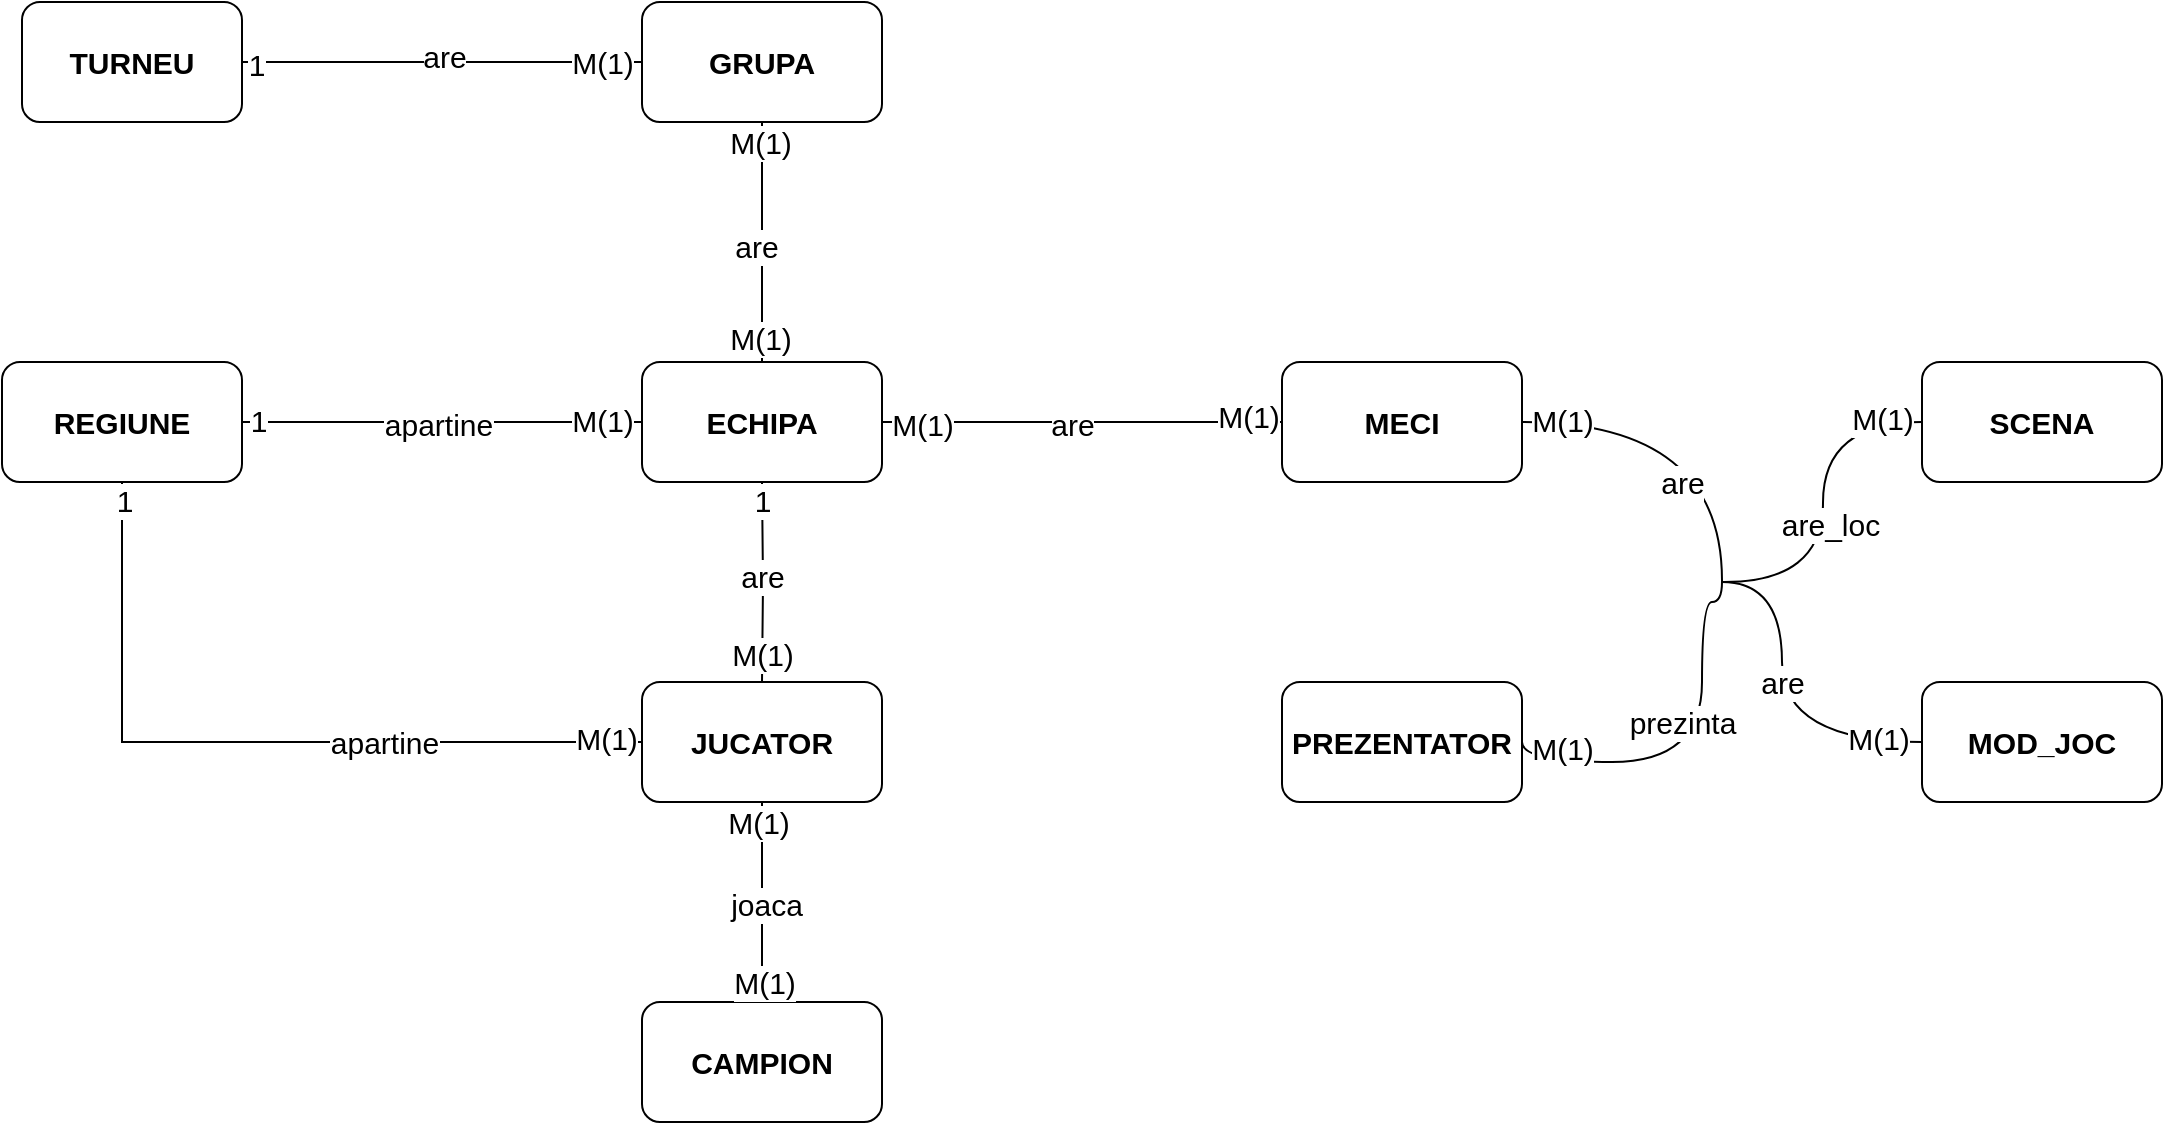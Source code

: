 <mxfile version="20.7.4" type="device"><diagram id="R2lEEEUBdFMjLlhIrx00" name="Page-1"><mxGraphModel dx="2092" dy="796" grid="1" gridSize="10" guides="1" tooltips="1" connect="1" arrows="1" fold="1" page="1" pageScale="1" pageWidth="850" pageHeight="1100" math="0" shadow="0" extFonts="Permanent Marker^https://fonts.googleapis.com/css?family=Permanent+Marker"><root><mxCell id="0"/><mxCell id="1" parent="0"/><mxCell id="bKocA8PS-x1ZpzZ0jTwm-57" value="&lt;b&gt;&lt;font style=&quot;font-size: 15px;&quot;&gt;REGIUNE&lt;/font&gt;&lt;/b&gt;" style="rounded=1;whiteSpace=wrap;html=1;" vertex="1" parent="1"><mxGeometry x="-440" y="440" width="120" height="60" as="geometry"/></mxCell><mxCell id="bKocA8PS-x1ZpzZ0jTwm-58" value="&lt;b&gt;&lt;font style=&quot;font-size: 15px;&quot;&gt;ECHIPA&lt;/font&gt;&lt;/b&gt;" style="rounded=1;whiteSpace=wrap;html=1;" vertex="1" parent="1"><mxGeometry x="-120" y="440" width="120" height="60" as="geometry"/></mxCell><mxCell id="bKocA8PS-x1ZpzZ0jTwm-59" value="&lt;b&gt;&lt;font style=&quot;font-size: 15px;&quot;&gt;JUCATOR&lt;/font&gt;&lt;/b&gt;" style="rounded=1;whiteSpace=wrap;html=1;" vertex="1" parent="1"><mxGeometry x="-120" y="600" width="120" height="60" as="geometry"/></mxCell><mxCell id="bKocA8PS-x1ZpzZ0jTwm-74" style="edgeStyle=orthogonalEdgeStyle;rounded=0;orthogonalLoop=1;jettySize=auto;html=1;strokeColor=default;fontSize=15;startArrow=none;startFill=0;endArrow=none;endFill=0;" edge="1" parent="1" source="bKocA8PS-x1ZpzZ0jTwm-60"><mxGeometry relative="1" as="geometry"><mxPoint x="-60" y="760" as="targetPoint"/></mxGeometry></mxCell><mxCell id="bKocA8PS-x1ZpzZ0jTwm-60" value="&lt;b&gt;&lt;font style=&quot;font-size: 15px;&quot;&gt;CAMPION&lt;/font&gt;&lt;/b&gt;" style="rounded=1;whiteSpace=wrap;html=1;" vertex="1" parent="1"><mxGeometry x="-120" y="760" width="120" height="60" as="geometry"/></mxCell><mxCell id="bKocA8PS-x1ZpzZ0jTwm-61" value="&lt;b&gt;&lt;font style=&quot;font-size: 15px;&quot;&gt;MECI&lt;/font&gt;&lt;/b&gt;" style="rounded=1;whiteSpace=wrap;html=1;" vertex="1" parent="1"><mxGeometry x="200" y="440" width="120" height="60" as="geometry"/></mxCell><mxCell id="bKocA8PS-x1ZpzZ0jTwm-62" value="&lt;b&gt;&lt;font style=&quot;font-size: 15px;&quot;&gt;PREZENTATOR&lt;/font&gt;&lt;/b&gt;" style="rounded=1;whiteSpace=wrap;html=1;" vertex="1" parent="1"><mxGeometry x="200" y="600" width="120" height="60" as="geometry"/></mxCell><mxCell id="bKocA8PS-x1ZpzZ0jTwm-63" value="&lt;b&gt;&lt;font style=&quot;font-size: 15px;&quot;&gt;SCENA&lt;/font&gt;&lt;/b&gt;" style="rounded=1;whiteSpace=wrap;html=1;" vertex="1" parent="1"><mxGeometry x="520" y="440" width="120" height="60" as="geometry"/></mxCell><mxCell id="bKocA8PS-x1ZpzZ0jTwm-64" value="&lt;b&gt;&lt;font style=&quot;font-size: 15px;&quot;&gt;MOD_JOC&lt;/font&gt;&lt;/b&gt;" style="rounded=1;whiteSpace=wrap;html=1;" vertex="1" parent="1"><mxGeometry x="520" y="600" width="120" height="60" as="geometry"/></mxCell><mxCell id="bKocA8PS-x1ZpzZ0jTwm-65" value="&lt;b&gt;TURNEU&lt;/b&gt;" style="rounded=1;whiteSpace=wrap;html=1;fontSize=15;" vertex="1" parent="1"><mxGeometry x="-430" y="260" width="110" height="60" as="geometry"/></mxCell><mxCell id="bKocA8PS-x1ZpzZ0jTwm-68" value="" style="edgeStyle=orthogonalEdgeStyle;orthogonalLoop=1;jettySize=auto;html=1;fontSize=15;entryX=1;entryY=0.5;entryDx=0;entryDy=0;strokeColor=default;rounded=0;startArrow=none;startFill=0;endArrow=none;endFill=0;" edge="1" parent="1" source="bKocA8PS-x1ZpzZ0jTwm-66" target="bKocA8PS-x1ZpzZ0jTwm-65"><mxGeometry relative="1" as="geometry"><mxPoint x="-220" y="290" as="targetPoint"/></mxGeometry></mxCell><mxCell id="bKocA8PS-x1ZpzZ0jTwm-83" value="are" style="edgeLabel;html=1;align=center;verticalAlign=middle;resizable=0;points=[];fontSize=15;" vertex="1" connectable="0" parent="bKocA8PS-x1ZpzZ0jTwm-68"><mxGeometry x="-0.01" y="-3" relative="1" as="geometry"><mxPoint as="offset"/></mxGeometry></mxCell><mxCell id="bKocA8PS-x1ZpzZ0jTwm-95" value="1" style="edgeLabel;html=1;align=center;verticalAlign=middle;resizable=0;points=[];fontSize=15;" vertex="1" connectable="0" parent="bKocA8PS-x1ZpzZ0jTwm-68"><mxGeometry x="0.93" y="1" relative="1" as="geometry"><mxPoint as="offset"/></mxGeometry></mxCell><mxCell id="bKocA8PS-x1ZpzZ0jTwm-96" value="M(1)" style="edgeLabel;html=1;align=center;verticalAlign=middle;resizable=0;points=[];fontSize=15;" vertex="1" connectable="0" parent="bKocA8PS-x1ZpzZ0jTwm-68"><mxGeometry x="-0.92" relative="1" as="geometry"><mxPoint x="-12" as="offset"/></mxGeometry></mxCell><mxCell id="bKocA8PS-x1ZpzZ0jTwm-66" value="&lt;b&gt;GRUPA&lt;/b&gt;" style="rounded=1;whiteSpace=wrap;html=1;fontSize=15;" vertex="1" parent="1"><mxGeometry x="-120" y="260" width="120" height="60" as="geometry"/></mxCell><mxCell id="bKocA8PS-x1ZpzZ0jTwm-69" value="" style="edgeStyle=orthogonalEdgeStyle;orthogonalLoop=1;jettySize=auto;html=1;fontSize=15;entryX=0.5;entryY=0;entryDx=0;entryDy=0;strokeColor=default;rounded=0;startArrow=none;startFill=0;endArrow=none;endFill=0;exitX=0.5;exitY=1;exitDx=0;exitDy=0;" edge="1" parent="1" source="bKocA8PS-x1ZpzZ0jTwm-66" target="bKocA8PS-x1ZpzZ0jTwm-58"><mxGeometry relative="1" as="geometry"><mxPoint x="-110" y="400" as="sourcePoint"/><mxPoint x="-310" y="400" as="targetPoint"/></mxGeometry></mxCell><mxCell id="bKocA8PS-x1ZpzZ0jTwm-84" value="are" style="edgeLabel;html=1;align=center;verticalAlign=middle;resizable=0;points=[];fontSize=15;" vertex="1" connectable="0" parent="bKocA8PS-x1ZpzZ0jTwm-69"><mxGeometry x="0.033" y="-3" relative="1" as="geometry"><mxPoint as="offset"/></mxGeometry></mxCell><mxCell id="bKocA8PS-x1ZpzZ0jTwm-97" value="M(1)" style="edgeLabel;html=1;align=center;verticalAlign=middle;resizable=0;points=[];fontSize=15;" vertex="1" connectable="0" parent="bKocA8PS-x1ZpzZ0jTwm-69"><mxGeometry x="-0.883" y="-1" relative="1" as="geometry"><mxPoint y="3" as="offset"/></mxGeometry></mxCell><mxCell id="bKocA8PS-x1ZpzZ0jTwm-98" value="M(1)" style="edgeLabel;html=1;align=center;verticalAlign=middle;resizable=0;points=[];fontSize=15;" vertex="1" connectable="0" parent="bKocA8PS-x1ZpzZ0jTwm-69"><mxGeometry x="0.8" y="-1" relative="1" as="geometry"><mxPoint as="offset"/></mxGeometry></mxCell><mxCell id="bKocA8PS-x1ZpzZ0jTwm-72" value="" style="edgeStyle=orthogonalEdgeStyle;orthogonalLoop=1;jettySize=auto;html=1;fontSize=15;entryX=0.5;entryY=0;entryDx=0;entryDy=0;strokeColor=default;rounded=0;startArrow=none;startFill=0;endArrow=none;endFill=0;" edge="1" parent="1" target="bKocA8PS-x1ZpzZ0jTwm-59"><mxGeometry relative="1" as="geometry"><mxPoint x="-60" y="500" as="sourcePoint"/><mxPoint x="-50" y="450" as="targetPoint"/></mxGeometry></mxCell><mxCell id="bKocA8PS-x1ZpzZ0jTwm-88" value="are" style="edgeLabel;html=1;align=center;verticalAlign=middle;resizable=0;points=[];fontSize=15;" vertex="1" connectable="0" parent="bKocA8PS-x1ZpzZ0jTwm-72"><mxGeometry x="-0.06" y="-1" relative="1" as="geometry"><mxPoint as="offset"/></mxGeometry></mxCell><mxCell id="bKocA8PS-x1ZpzZ0jTwm-101" value="1" style="edgeLabel;html=1;align=center;verticalAlign=middle;resizable=0;points=[];fontSize=15;" vertex="1" connectable="0" parent="bKocA8PS-x1ZpzZ0jTwm-72"><mxGeometry x="-0.82" relative="1" as="geometry"><mxPoint as="offset"/></mxGeometry></mxCell><mxCell id="bKocA8PS-x1ZpzZ0jTwm-112" value="M(1)" style="edgeLabel;html=1;align=center;verticalAlign=middle;resizable=0;points=[];fontSize=15;" vertex="1" connectable="0" parent="bKocA8PS-x1ZpzZ0jTwm-72"><mxGeometry x="0.72" relative="1" as="geometry"><mxPoint as="offset"/></mxGeometry></mxCell><mxCell id="bKocA8PS-x1ZpzZ0jTwm-73" value="" style="edgeStyle=orthogonalEdgeStyle;orthogonalLoop=1;jettySize=auto;html=1;fontSize=15;strokeColor=default;rounded=0;startArrow=none;startFill=0;endArrow=none;endFill=0;" edge="1" parent="1" source="bKocA8PS-x1ZpzZ0jTwm-59"><mxGeometry relative="1" as="geometry"><mxPoint x="-50" y="510" as="sourcePoint"/><mxPoint x="-60" y="750" as="targetPoint"/></mxGeometry></mxCell><mxCell id="bKocA8PS-x1ZpzZ0jTwm-94" value="joaca" style="edgeLabel;html=1;align=center;verticalAlign=middle;resizable=0;points=[];fontSize=15;" vertex="1" connectable="0" parent="bKocA8PS-x1ZpzZ0jTwm-73"><mxGeometry x="0.133" y="1" relative="1" as="geometry"><mxPoint as="offset"/></mxGeometry></mxCell><mxCell id="bKocA8PS-x1ZpzZ0jTwm-104" value="M(1)" style="edgeLabel;html=1;align=center;verticalAlign=middle;resizable=0;points=[];fontSize=15;" vertex="1" connectable="0" parent="bKocA8PS-x1ZpzZ0jTwm-73"><mxGeometry x="0.8" y="1" relative="1" as="geometry"><mxPoint y="9" as="offset"/></mxGeometry></mxCell><mxCell id="bKocA8PS-x1ZpzZ0jTwm-105" value="M(1)" style="edgeLabel;html=1;align=center;verticalAlign=middle;resizable=0;points=[];fontSize=15;" vertex="1" connectable="0" parent="bKocA8PS-x1ZpzZ0jTwm-73"><mxGeometry x="-0.778" y="-2" relative="1" as="geometry"><mxPoint as="offset"/></mxGeometry></mxCell><mxCell id="bKocA8PS-x1ZpzZ0jTwm-75" value="" style="edgeStyle=orthogonalEdgeStyle;orthogonalLoop=1;jettySize=auto;html=1;fontSize=15;strokeColor=default;rounded=0;startArrow=none;startFill=0;endArrow=none;endFill=0;exitX=1;exitY=0.5;exitDx=0;exitDy=0;entryX=0;entryY=0.5;entryDx=0;entryDy=0;" edge="1" parent="1" source="bKocA8PS-x1ZpzZ0jTwm-57" target="bKocA8PS-x1ZpzZ0jTwm-58"><mxGeometry relative="1" as="geometry"><mxPoint x="-310" y="470" as="sourcePoint"/><mxPoint x="-130" y="470" as="targetPoint"/></mxGeometry></mxCell><mxCell id="bKocA8PS-x1ZpzZ0jTwm-85" value="apartine" style="edgeLabel;html=1;align=center;verticalAlign=middle;resizable=0;points=[];fontSize=15;" vertex="1" connectable="0" parent="bKocA8PS-x1ZpzZ0jTwm-75"><mxGeometry x="-0.02" y="-1" relative="1" as="geometry"><mxPoint as="offset"/></mxGeometry></mxCell><mxCell id="bKocA8PS-x1ZpzZ0jTwm-99" value="1" style="edgeLabel;html=1;align=center;verticalAlign=middle;resizable=0;points=[];fontSize=15;" vertex="1" connectable="0" parent="bKocA8PS-x1ZpzZ0jTwm-75"><mxGeometry x="-0.92" y="1" relative="1" as="geometry"><mxPoint as="offset"/></mxGeometry></mxCell><mxCell id="bKocA8PS-x1ZpzZ0jTwm-102" value="M(1)" style="edgeLabel;html=1;align=center;verticalAlign=middle;resizable=0;points=[];fontSize=15;" vertex="1" connectable="0" parent="bKocA8PS-x1ZpzZ0jTwm-75"><mxGeometry x="0.85" y="1" relative="1" as="geometry"><mxPoint x="-5" as="offset"/></mxGeometry></mxCell><mxCell id="bKocA8PS-x1ZpzZ0jTwm-77" value="" style="edgeStyle=orthogonalEdgeStyle;orthogonalLoop=1;jettySize=auto;html=1;fontSize=15;strokeColor=default;rounded=0;startArrow=none;startFill=0;endArrow=none;endFill=0;exitX=1;exitY=0.5;exitDx=0;exitDy=0;entryX=0;entryY=0.5;entryDx=0;entryDy=0;" edge="1" parent="1" source="bKocA8PS-x1ZpzZ0jTwm-58" target="bKocA8PS-x1ZpzZ0jTwm-61"><mxGeometry relative="1" as="geometry"><mxPoint x="-310" y="480" as="sourcePoint"/><mxPoint x="-110" y="480" as="targetPoint"/></mxGeometry></mxCell><mxCell id="bKocA8PS-x1ZpzZ0jTwm-89" value="are" style="edgeLabel;html=1;align=center;verticalAlign=middle;resizable=0;points=[];fontSize=15;" vertex="1" connectable="0" parent="bKocA8PS-x1ZpzZ0jTwm-77"><mxGeometry x="-0.05" y="-1" relative="1" as="geometry"><mxPoint as="offset"/></mxGeometry></mxCell><mxCell id="bKocA8PS-x1ZpzZ0jTwm-106" value="M(1)" style="edgeLabel;html=1;align=center;verticalAlign=middle;resizable=0;points=[];fontSize=15;" vertex="1" connectable="0" parent="bKocA8PS-x1ZpzZ0jTwm-77"><mxGeometry x="-0.86" y="-1" relative="1" as="geometry"><mxPoint x="6" as="offset"/></mxGeometry></mxCell><mxCell id="bKocA8PS-x1ZpzZ0jTwm-107" value="M(1)" style="edgeLabel;html=1;align=center;verticalAlign=middle;resizable=0;points=[];fontSize=15;" vertex="1" connectable="0" parent="bKocA8PS-x1ZpzZ0jTwm-77"><mxGeometry x="0.83" y="3" relative="1" as="geometry"><mxPoint as="offset"/></mxGeometry></mxCell><mxCell id="bKocA8PS-x1ZpzZ0jTwm-79" value="" style="edgeStyle=orthogonalEdgeStyle;orthogonalLoop=1;jettySize=auto;html=1;fontSize=15;strokeColor=default;startArrow=none;startFill=0;endArrow=none;endFill=0;exitX=1;exitY=0.5;exitDx=0;exitDy=0;curved=1;" edge="1" parent="1" source="bKocA8PS-x1ZpzZ0jTwm-61"><mxGeometry relative="1" as="geometry"><mxPoint x="10" y="480" as="sourcePoint"/><mxPoint x="420" y="550" as="targetPoint"/></mxGeometry></mxCell><mxCell id="bKocA8PS-x1ZpzZ0jTwm-90" value="are" style="edgeLabel;html=1;align=center;verticalAlign=middle;resizable=0;points=[];fontSize=15;" vertex="1" connectable="0" parent="bKocA8PS-x1ZpzZ0jTwm-79"><mxGeometry x="-0.222" y="-18" relative="1" as="geometry"><mxPoint x="10" y="12" as="offset"/></mxGeometry></mxCell><mxCell id="bKocA8PS-x1ZpzZ0jTwm-108" value="M(1)" style="edgeLabel;html=1;align=center;verticalAlign=middle;resizable=0;points=[];fontSize=15;" vertex="1" connectable="0" parent="bKocA8PS-x1ZpzZ0jTwm-79"><mxGeometry x="-0.889" y="1" relative="1" as="geometry"><mxPoint x="10" as="offset"/></mxGeometry></mxCell><mxCell id="bKocA8PS-x1ZpzZ0jTwm-80" value="" style="edgeStyle=orthogonalEdgeStyle;orthogonalLoop=1;jettySize=auto;html=1;fontSize=15;strokeColor=default;startArrow=none;startFill=0;endArrow=none;endFill=0;curved=1;entryX=0;entryY=0.5;entryDx=0;entryDy=0;" edge="1" parent="1" target="bKocA8PS-x1ZpzZ0jTwm-63"><mxGeometry relative="1" as="geometry"><mxPoint x="420" y="550" as="sourcePoint"/><mxPoint x="430" y="560" as="targetPoint"/></mxGeometry></mxCell><mxCell id="bKocA8PS-x1ZpzZ0jTwm-91" value="are_loc" style="edgeLabel;html=1;align=center;verticalAlign=middle;resizable=0;points=[];fontSize=15;" vertex="1" connectable="0" parent="bKocA8PS-x1ZpzZ0jTwm-80"><mxGeometry x="0.056" y="-3" relative="1" as="geometry"><mxPoint y="15" as="offset"/></mxGeometry></mxCell><mxCell id="bKocA8PS-x1ZpzZ0jTwm-109" value="M(1)" style="edgeLabel;html=1;align=center;verticalAlign=middle;resizable=0;points=[];fontSize=15;" vertex="1" connectable="0" parent="bKocA8PS-x1ZpzZ0jTwm-80"><mxGeometry x="0.778" y="2" relative="1" as="geometry"><mxPoint as="offset"/></mxGeometry></mxCell><mxCell id="bKocA8PS-x1ZpzZ0jTwm-81" value="" style="edgeStyle=orthogonalEdgeStyle;orthogonalLoop=1;jettySize=auto;html=1;fontSize=15;strokeColor=default;startArrow=none;startFill=0;endArrow=none;endFill=0;curved=1;entryX=0;entryY=0.5;entryDx=0;entryDy=0;" edge="1" parent="1" target="bKocA8PS-x1ZpzZ0jTwm-64"><mxGeometry relative="1" as="geometry"><mxPoint x="420" y="550" as="sourcePoint"/><mxPoint x="530" y="480" as="targetPoint"/><Array as="points"><mxPoint x="450" y="550"/><mxPoint x="450" y="630"/></Array></mxGeometry></mxCell><mxCell id="bKocA8PS-x1ZpzZ0jTwm-93" value="are" style="edgeLabel;html=1;align=center;verticalAlign=middle;resizable=0;points=[];fontSize=15;" vertex="1" connectable="0" parent="bKocA8PS-x1ZpzZ0jTwm-81"><mxGeometry x="0.056" y="12" relative="1" as="geometry"><mxPoint x="-12" y="-15" as="offset"/></mxGeometry></mxCell><mxCell id="bKocA8PS-x1ZpzZ0jTwm-110" value="M(1)" style="edgeLabel;html=1;align=center;verticalAlign=middle;resizable=0;points=[];fontSize=15;" vertex="1" connectable="0" parent="bKocA8PS-x1ZpzZ0jTwm-81"><mxGeometry x="0.756" y="2" relative="1" as="geometry"><mxPoint as="offset"/></mxGeometry></mxCell><mxCell id="bKocA8PS-x1ZpzZ0jTwm-82" value="" style="edgeStyle=orthogonalEdgeStyle;orthogonalLoop=1;jettySize=auto;html=1;fontSize=15;strokeColor=default;startArrow=none;startFill=0;endArrow=none;endFill=0;curved=1;entryX=1;entryY=0.5;entryDx=0;entryDy=0;" edge="1" parent="1" target="bKocA8PS-x1ZpzZ0jTwm-62"><mxGeometry relative="1" as="geometry"><mxPoint x="420" y="550" as="sourcePoint"/><mxPoint x="530" y="640" as="targetPoint"/><Array as="points"><mxPoint x="420" y="560"/><mxPoint x="410" y="560"/><mxPoint x="410" y="640"/><mxPoint x="320" y="640"/></Array></mxGeometry></mxCell><mxCell id="bKocA8PS-x1ZpzZ0jTwm-92" value="prezinta" style="edgeLabel;html=1;align=center;verticalAlign=middle;resizable=0;points=[];fontSize=15;" vertex="1" connectable="0" parent="bKocA8PS-x1ZpzZ0jTwm-82"><mxGeometry x="0.17" y="-7" relative="1" as="geometry"><mxPoint x="7" y="-13" as="offset"/></mxGeometry></mxCell><mxCell id="bKocA8PS-x1ZpzZ0jTwm-111" value="M(1)" style="edgeLabel;html=1;align=center;verticalAlign=middle;resizable=0;points=[];fontSize=15;" vertex="1" connectable="0" parent="bKocA8PS-x1ZpzZ0jTwm-82"><mxGeometry x="0.78" y="-7" relative="1" as="geometry"><mxPoint x="8" as="offset"/></mxGeometry></mxCell><mxCell id="bKocA8PS-x1ZpzZ0jTwm-86" value="" style="edgeStyle=orthogonalEdgeStyle;orthogonalLoop=1;jettySize=auto;html=1;fontSize=15;strokeColor=default;rounded=0;startArrow=none;startFill=0;endArrow=none;endFill=0;entryX=0;entryY=0.5;entryDx=0;entryDy=0;exitX=0.5;exitY=1;exitDx=0;exitDy=0;" edge="1" parent="1" source="bKocA8PS-x1ZpzZ0jTwm-57" target="bKocA8PS-x1ZpzZ0jTwm-59"><mxGeometry relative="1" as="geometry"><mxPoint x="-360" y="510" as="sourcePoint"/><mxPoint x="210" y="480" as="targetPoint"/></mxGeometry></mxCell><mxCell id="bKocA8PS-x1ZpzZ0jTwm-87" value="apartine" style="edgeLabel;html=1;align=center;verticalAlign=middle;resizable=0;points=[];fontSize=15;" vertex="1" connectable="0" parent="bKocA8PS-x1ZpzZ0jTwm-86"><mxGeometry x="0.339" relative="1" as="geometry"><mxPoint as="offset"/></mxGeometry></mxCell><mxCell id="bKocA8PS-x1ZpzZ0jTwm-100" value="1" style="edgeLabel;html=1;align=center;verticalAlign=middle;resizable=0;points=[];fontSize=15;" vertex="1" connectable="0" parent="bKocA8PS-x1ZpzZ0jTwm-86"><mxGeometry x="-0.954" y="1" relative="1" as="geometry"><mxPoint as="offset"/></mxGeometry></mxCell><mxCell id="bKocA8PS-x1ZpzZ0jTwm-103" value="M(1)" style="edgeLabel;html=1;align=center;verticalAlign=middle;resizable=0;points=[];fontSize=15;" vertex="1" connectable="0" parent="bKocA8PS-x1ZpzZ0jTwm-86"><mxGeometry x="0.908" y="2" relative="1" as="geometry"><mxPoint as="offset"/></mxGeometry></mxCell></root></mxGraphModel></diagram></mxfile>